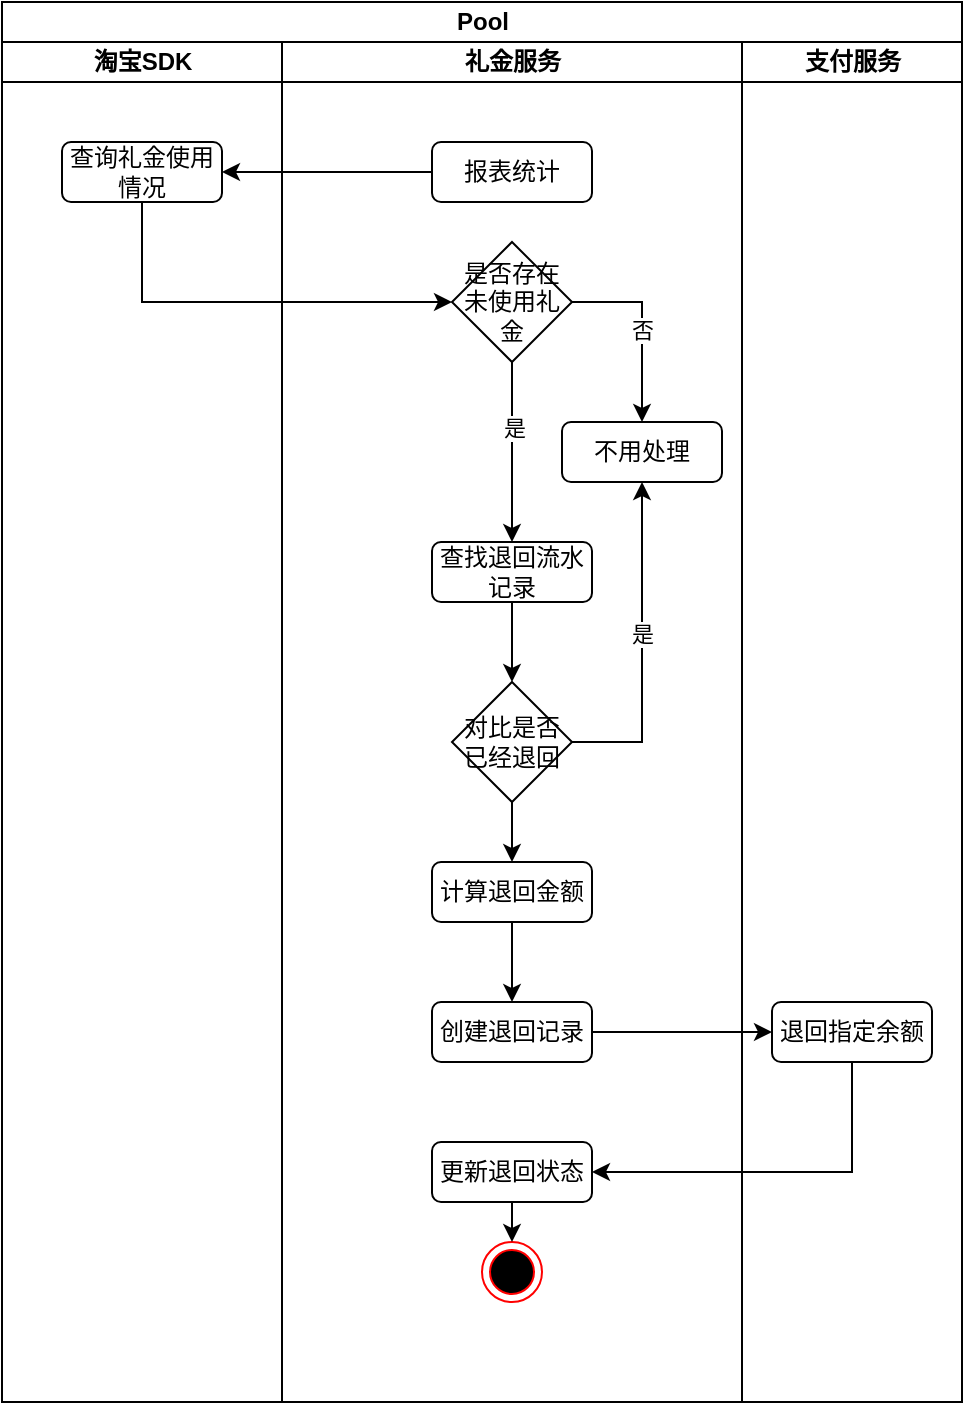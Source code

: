 <mxfile version="24.2.3" type="github">
  <diagram name="第 1 页" id="PdB2kwuyyB1b3Qyq9fKb">
    <mxGraphModel dx="1026" dy="663" grid="1" gridSize="10" guides="1" tooltips="1" connect="1" arrows="1" fold="1" page="1" pageScale="1" pageWidth="827" pageHeight="1169" math="0" shadow="0">
      <root>
        <mxCell id="0" />
        <mxCell id="1" parent="0" />
        <mxCell id="kJssEVPsZuT1Y1IidYSU-4" value="Pool" style="swimlane;childLayout=stackLayout;resizeParent=1;resizeParentMax=0;startSize=20;html=1;" vertex="1" parent="1">
          <mxGeometry x="70" y="100" width="480.0" height="700" as="geometry" />
        </mxCell>
        <mxCell id="kJssEVPsZuT1Y1IidYSU-5" value="淘宝SDK" style="swimlane;startSize=20;html=1;" vertex="1" parent="kJssEVPsZuT1Y1IidYSU-4">
          <mxGeometry y="20" width="140.0" height="680" as="geometry" />
        </mxCell>
        <mxCell id="kJssEVPsZuT1Y1IidYSU-22" value="查询礼金使用情况" style="rounded=1;whiteSpace=wrap;html=1;" vertex="1" parent="kJssEVPsZuT1Y1IidYSU-5">
          <mxGeometry x="30" y="50" width="80" height="30" as="geometry" />
        </mxCell>
        <mxCell id="kJssEVPsZuT1Y1IidYSU-6" value="礼金服务" style="swimlane;startSize=20;html=1;" vertex="1" parent="kJssEVPsZuT1Y1IidYSU-4">
          <mxGeometry x="140.0" y="20" width="230" height="680" as="geometry" />
        </mxCell>
        <mxCell id="kJssEVPsZuT1Y1IidYSU-8" value="报表统计" style="rounded=1;whiteSpace=wrap;html=1;" vertex="1" parent="kJssEVPsZuT1Y1IidYSU-6">
          <mxGeometry x="75.0" y="50" width="80" height="30" as="geometry" />
        </mxCell>
        <mxCell id="kJssEVPsZuT1Y1IidYSU-36" style="edgeStyle=orthogonalEdgeStyle;rounded=0;orthogonalLoop=1;jettySize=auto;html=1;exitX=1;exitY=0.5;exitDx=0;exitDy=0;" edge="1" parent="kJssEVPsZuT1Y1IidYSU-6" source="kJssEVPsZuT1Y1IidYSU-27" target="kJssEVPsZuT1Y1IidYSU-35">
          <mxGeometry relative="1" as="geometry" />
        </mxCell>
        <mxCell id="kJssEVPsZuT1Y1IidYSU-37" value="否" style="edgeLabel;html=1;align=center;verticalAlign=middle;resizable=0;points=[];" vertex="1" connectable="0" parent="kJssEVPsZuT1Y1IidYSU-36">
          <mxGeometry x="0.032" relative="1" as="geometry">
            <mxPoint as="offset" />
          </mxGeometry>
        </mxCell>
        <mxCell id="kJssEVPsZuT1Y1IidYSU-39" style="edgeStyle=orthogonalEdgeStyle;rounded=0;orthogonalLoop=1;jettySize=auto;html=1;exitX=0.5;exitY=1;exitDx=0;exitDy=0;" edge="1" parent="kJssEVPsZuT1Y1IidYSU-6" source="kJssEVPsZuT1Y1IidYSU-27" target="kJssEVPsZuT1Y1IidYSU-38">
          <mxGeometry relative="1" as="geometry" />
        </mxCell>
        <mxCell id="kJssEVPsZuT1Y1IidYSU-40" value="是" style="edgeLabel;html=1;align=center;verticalAlign=middle;resizable=0;points=[];" vertex="1" connectable="0" parent="kJssEVPsZuT1Y1IidYSU-39">
          <mxGeometry x="-0.267" y="1" relative="1" as="geometry">
            <mxPoint as="offset" />
          </mxGeometry>
        </mxCell>
        <mxCell id="kJssEVPsZuT1Y1IidYSU-27" value="是否存在未使用礼金" style="rhombus;whiteSpace=wrap;html=1;" vertex="1" parent="kJssEVPsZuT1Y1IidYSU-6">
          <mxGeometry x="85" y="100" width="60" height="60" as="geometry" />
        </mxCell>
        <mxCell id="kJssEVPsZuT1Y1IidYSU-35" value="不用处理" style="rounded=1;whiteSpace=wrap;html=1;" vertex="1" parent="kJssEVPsZuT1Y1IidYSU-6">
          <mxGeometry x="140.0" y="190" width="80" height="30" as="geometry" />
        </mxCell>
        <mxCell id="kJssEVPsZuT1Y1IidYSU-43" style="edgeStyle=orthogonalEdgeStyle;rounded=0;orthogonalLoop=1;jettySize=auto;html=1;exitX=0.5;exitY=1;exitDx=0;exitDy=0;entryX=0.5;entryY=0;entryDx=0;entryDy=0;" edge="1" parent="kJssEVPsZuT1Y1IidYSU-6" source="kJssEVPsZuT1Y1IidYSU-38" target="kJssEVPsZuT1Y1IidYSU-41">
          <mxGeometry relative="1" as="geometry" />
        </mxCell>
        <mxCell id="kJssEVPsZuT1Y1IidYSU-38" value="查找退回流水记录" style="rounded=1;whiteSpace=wrap;html=1;" vertex="1" parent="kJssEVPsZuT1Y1IidYSU-6">
          <mxGeometry x="75.0" y="250" width="80" height="30" as="geometry" />
        </mxCell>
        <mxCell id="kJssEVPsZuT1Y1IidYSU-42" style="edgeStyle=orthogonalEdgeStyle;rounded=0;orthogonalLoop=1;jettySize=auto;html=1;exitX=1;exitY=0.5;exitDx=0;exitDy=0;entryX=0.5;entryY=1;entryDx=0;entryDy=0;" edge="1" parent="kJssEVPsZuT1Y1IidYSU-6" source="kJssEVPsZuT1Y1IidYSU-41" target="kJssEVPsZuT1Y1IidYSU-35">
          <mxGeometry relative="1" as="geometry" />
        </mxCell>
        <mxCell id="kJssEVPsZuT1Y1IidYSU-44" value="是" style="edgeLabel;html=1;align=center;verticalAlign=middle;resizable=0;points=[];" vertex="1" connectable="0" parent="kJssEVPsZuT1Y1IidYSU-42">
          <mxGeometry x="0.079" relative="1" as="geometry">
            <mxPoint as="offset" />
          </mxGeometry>
        </mxCell>
        <mxCell id="kJssEVPsZuT1Y1IidYSU-46" style="edgeStyle=orthogonalEdgeStyle;rounded=0;orthogonalLoop=1;jettySize=auto;html=1;exitX=0.5;exitY=1;exitDx=0;exitDy=0;entryX=0.5;entryY=0;entryDx=0;entryDy=0;" edge="1" parent="kJssEVPsZuT1Y1IidYSU-6" source="kJssEVPsZuT1Y1IidYSU-41" target="kJssEVPsZuT1Y1IidYSU-45">
          <mxGeometry relative="1" as="geometry" />
        </mxCell>
        <mxCell id="kJssEVPsZuT1Y1IidYSU-41" value="对比是否已经退回" style="rhombus;whiteSpace=wrap;html=1;" vertex="1" parent="kJssEVPsZuT1Y1IidYSU-6">
          <mxGeometry x="85" y="320" width="60" height="60" as="geometry" />
        </mxCell>
        <mxCell id="kJssEVPsZuT1Y1IidYSU-56" style="edgeStyle=orthogonalEdgeStyle;rounded=0;orthogonalLoop=1;jettySize=auto;html=1;exitX=0.5;exitY=1;exitDx=0;exitDy=0;entryX=0.5;entryY=0;entryDx=0;entryDy=0;" edge="1" parent="kJssEVPsZuT1Y1IidYSU-6" source="kJssEVPsZuT1Y1IidYSU-45" target="kJssEVPsZuT1Y1IidYSU-50">
          <mxGeometry relative="1" as="geometry" />
        </mxCell>
        <mxCell id="kJssEVPsZuT1Y1IidYSU-45" value="计算退回金额" style="rounded=1;whiteSpace=wrap;html=1;" vertex="1" parent="kJssEVPsZuT1Y1IidYSU-6">
          <mxGeometry x="75.0" y="410" width="80" height="30" as="geometry" />
        </mxCell>
        <mxCell id="kJssEVPsZuT1Y1IidYSU-50" value="创建退回记录" style="rounded=1;whiteSpace=wrap;html=1;" vertex="1" parent="kJssEVPsZuT1Y1IidYSU-6">
          <mxGeometry x="75.0" y="480" width="80" height="30" as="geometry" />
        </mxCell>
        <mxCell id="kJssEVPsZuT1Y1IidYSU-53" value="" style="ellipse;html=1;shape=endState;fillColor=#000000;strokeColor=#ff0000;" vertex="1" parent="kJssEVPsZuT1Y1IidYSU-6">
          <mxGeometry x="100.0" y="600" width="30" height="30" as="geometry" />
        </mxCell>
        <mxCell id="kJssEVPsZuT1Y1IidYSU-60" style="edgeStyle=orthogonalEdgeStyle;rounded=0;orthogonalLoop=1;jettySize=auto;html=1;exitX=0.5;exitY=1;exitDx=0;exitDy=0;entryX=0.5;entryY=0;entryDx=0;entryDy=0;" edge="1" parent="kJssEVPsZuT1Y1IidYSU-6" source="kJssEVPsZuT1Y1IidYSU-58" target="kJssEVPsZuT1Y1IidYSU-53">
          <mxGeometry relative="1" as="geometry" />
        </mxCell>
        <mxCell id="kJssEVPsZuT1Y1IidYSU-58" value="更新退回状态" style="rounded=1;whiteSpace=wrap;html=1;" vertex="1" parent="kJssEVPsZuT1Y1IidYSU-6">
          <mxGeometry x="75.0" y="550" width="80" height="30" as="geometry" />
        </mxCell>
        <mxCell id="kJssEVPsZuT1Y1IidYSU-19" value="支付服务" style="swimlane;startSize=20;html=1;" vertex="1" parent="kJssEVPsZuT1Y1IidYSU-4">
          <mxGeometry x="370.0" y="20" width="110" height="680" as="geometry" />
        </mxCell>
        <mxCell id="kJssEVPsZuT1Y1IidYSU-47" value="退回指定余额" style="rounded=1;whiteSpace=wrap;html=1;" vertex="1" parent="kJssEVPsZuT1Y1IidYSU-19">
          <mxGeometry x="15.0" y="480" width="80" height="30" as="geometry" />
        </mxCell>
        <mxCell id="kJssEVPsZuT1Y1IidYSU-23" value="" style="edgeStyle=orthogonalEdgeStyle;rounded=0;orthogonalLoop=1;jettySize=auto;html=1;" edge="1" parent="kJssEVPsZuT1Y1IidYSU-4" source="kJssEVPsZuT1Y1IidYSU-8" target="kJssEVPsZuT1Y1IidYSU-22">
          <mxGeometry relative="1" as="geometry" />
        </mxCell>
        <mxCell id="kJssEVPsZuT1Y1IidYSU-28" style="edgeStyle=orthogonalEdgeStyle;rounded=0;orthogonalLoop=1;jettySize=auto;html=1;exitX=0.5;exitY=1;exitDx=0;exitDy=0;entryX=0;entryY=0.5;entryDx=0;entryDy=0;" edge="1" parent="kJssEVPsZuT1Y1IidYSU-4" source="kJssEVPsZuT1Y1IidYSU-22" target="kJssEVPsZuT1Y1IidYSU-27">
          <mxGeometry relative="1" as="geometry" />
        </mxCell>
        <mxCell id="kJssEVPsZuT1Y1IidYSU-57" style="edgeStyle=orthogonalEdgeStyle;rounded=0;orthogonalLoop=1;jettySize=auto;html=1;exitX=1;exitY=0.5;exitDx=0;exitDy=0;entryX=0;entryY=0.5;entryDx=0;entryDy=0;" edge="1" parent="kJssEVPsZuT1Y1IidYSU-4" source="kJssEVPsZuT1Y1IidYSU-50" target="kJssEVPsZuT1Y1IidYSU-47">
          <mxGeometry relative="1" as="geometry" />
        </mxCell>
        <mxCell id="kJssEVPsZuT1Y1IidYSU-59" style="edgeStyle=orthogonalEdgeStyle;rounded=0;orthogonalLoop=1;jettySize=auto;html=1;exitX=0.5;exitY=1;exitDx=0;exitDy=0;entryX=1;entryY=0.5;entryDx=0;entryDy=0;" edge="1" parent="kJssEVPsZuT1Y1IidYSU-4" source="kJssEVPsZuT1Y1IidYSU-47" target="kJssEVPsZuT1Y1IidYSU-58">
          <mxGeometry relative="1" as="geometry" />
        </mxCell>
      </root>
    </mxGraphModel>
  </diagram>
</mxfile>
